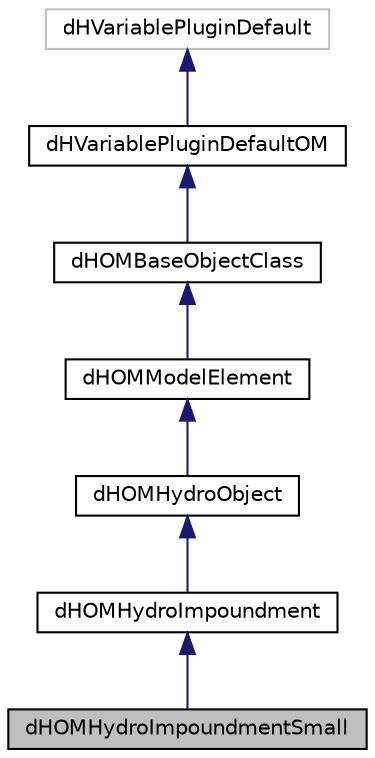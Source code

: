digraph "dHOMHydroImpoundmentSmall"
{
 // LATEX_PDF_SIZE
  edge [fontname="Helvetica",fontsize="10",labelfontname="Helvetica",labelfontsize="10"];
  node [fontname="Helvetica",fontsize="10",shape=record];
  Node1 [label="dHOMHydroImpoundmentSmall",height=0.2,width=0.4,color="black", fillcolor="grey75", style="filled", fontcolor="black",tooltip=" "];
  Node2 -> Node1 [dir="back",color="midnightblue",fontsize="10",style="solid"];
  Node2 [label="dHOMHydroImpoundment",height=0.2,width=0.4,color="black", fillcolor="white", style="filled",URL="$classdHOMHydroImpoundment.html",tooltip=" "];
  Node3 -> Node2 [dir="back",color="midnightblue",fontsize="10",style="solid"];
  Node3 [label="dHOMHydroObject",height=0.2,width=0.4,color="black", fillcolor="white", style="filled",URL="$classdHOMHydroObject.html",tooltip=" "];
  Node4 -> Node3 [dir="back",color="midnightblue",fontsize="10",style="solid"];
  Node4 [label="dHOMModelElement",height=0.2,width=0.4,color="black", fillcolor="white", style="filled",URL="$classdHOMModelElement.html",tooltip=" "];
  Node5 -> Node4 [dir="back",color="midnightblue",fontsize="10",style="solid"];
  Node5 [label="dHOMBaseObjectClass",height=0.2,width=0.4,color="black", fillcolor="white", style="filled",URL="$classdHOMBaseObjectClass.html",tooltip=" "];
  Node6 -> Node5 [dir="back",color="midnightblue",fontsize="10",style="solid"];
  Node6 [label="dHVariablePluginDefaultOM",height=0.2,width=0.4,color="black", fillcolor="white", style="filled",URL="$classdHVariablePluginDefaultOM.html",tooltip=" "];
  Node7 -> Node6 [dir="back",color="midnightblue",fontsize="10",style="solid"];
  Node7 [label="dHVariablePluginDefault",height=0.2,width=0.4,color="grey75", fillcolor="white", style="filled",tooltip=" "];
}
